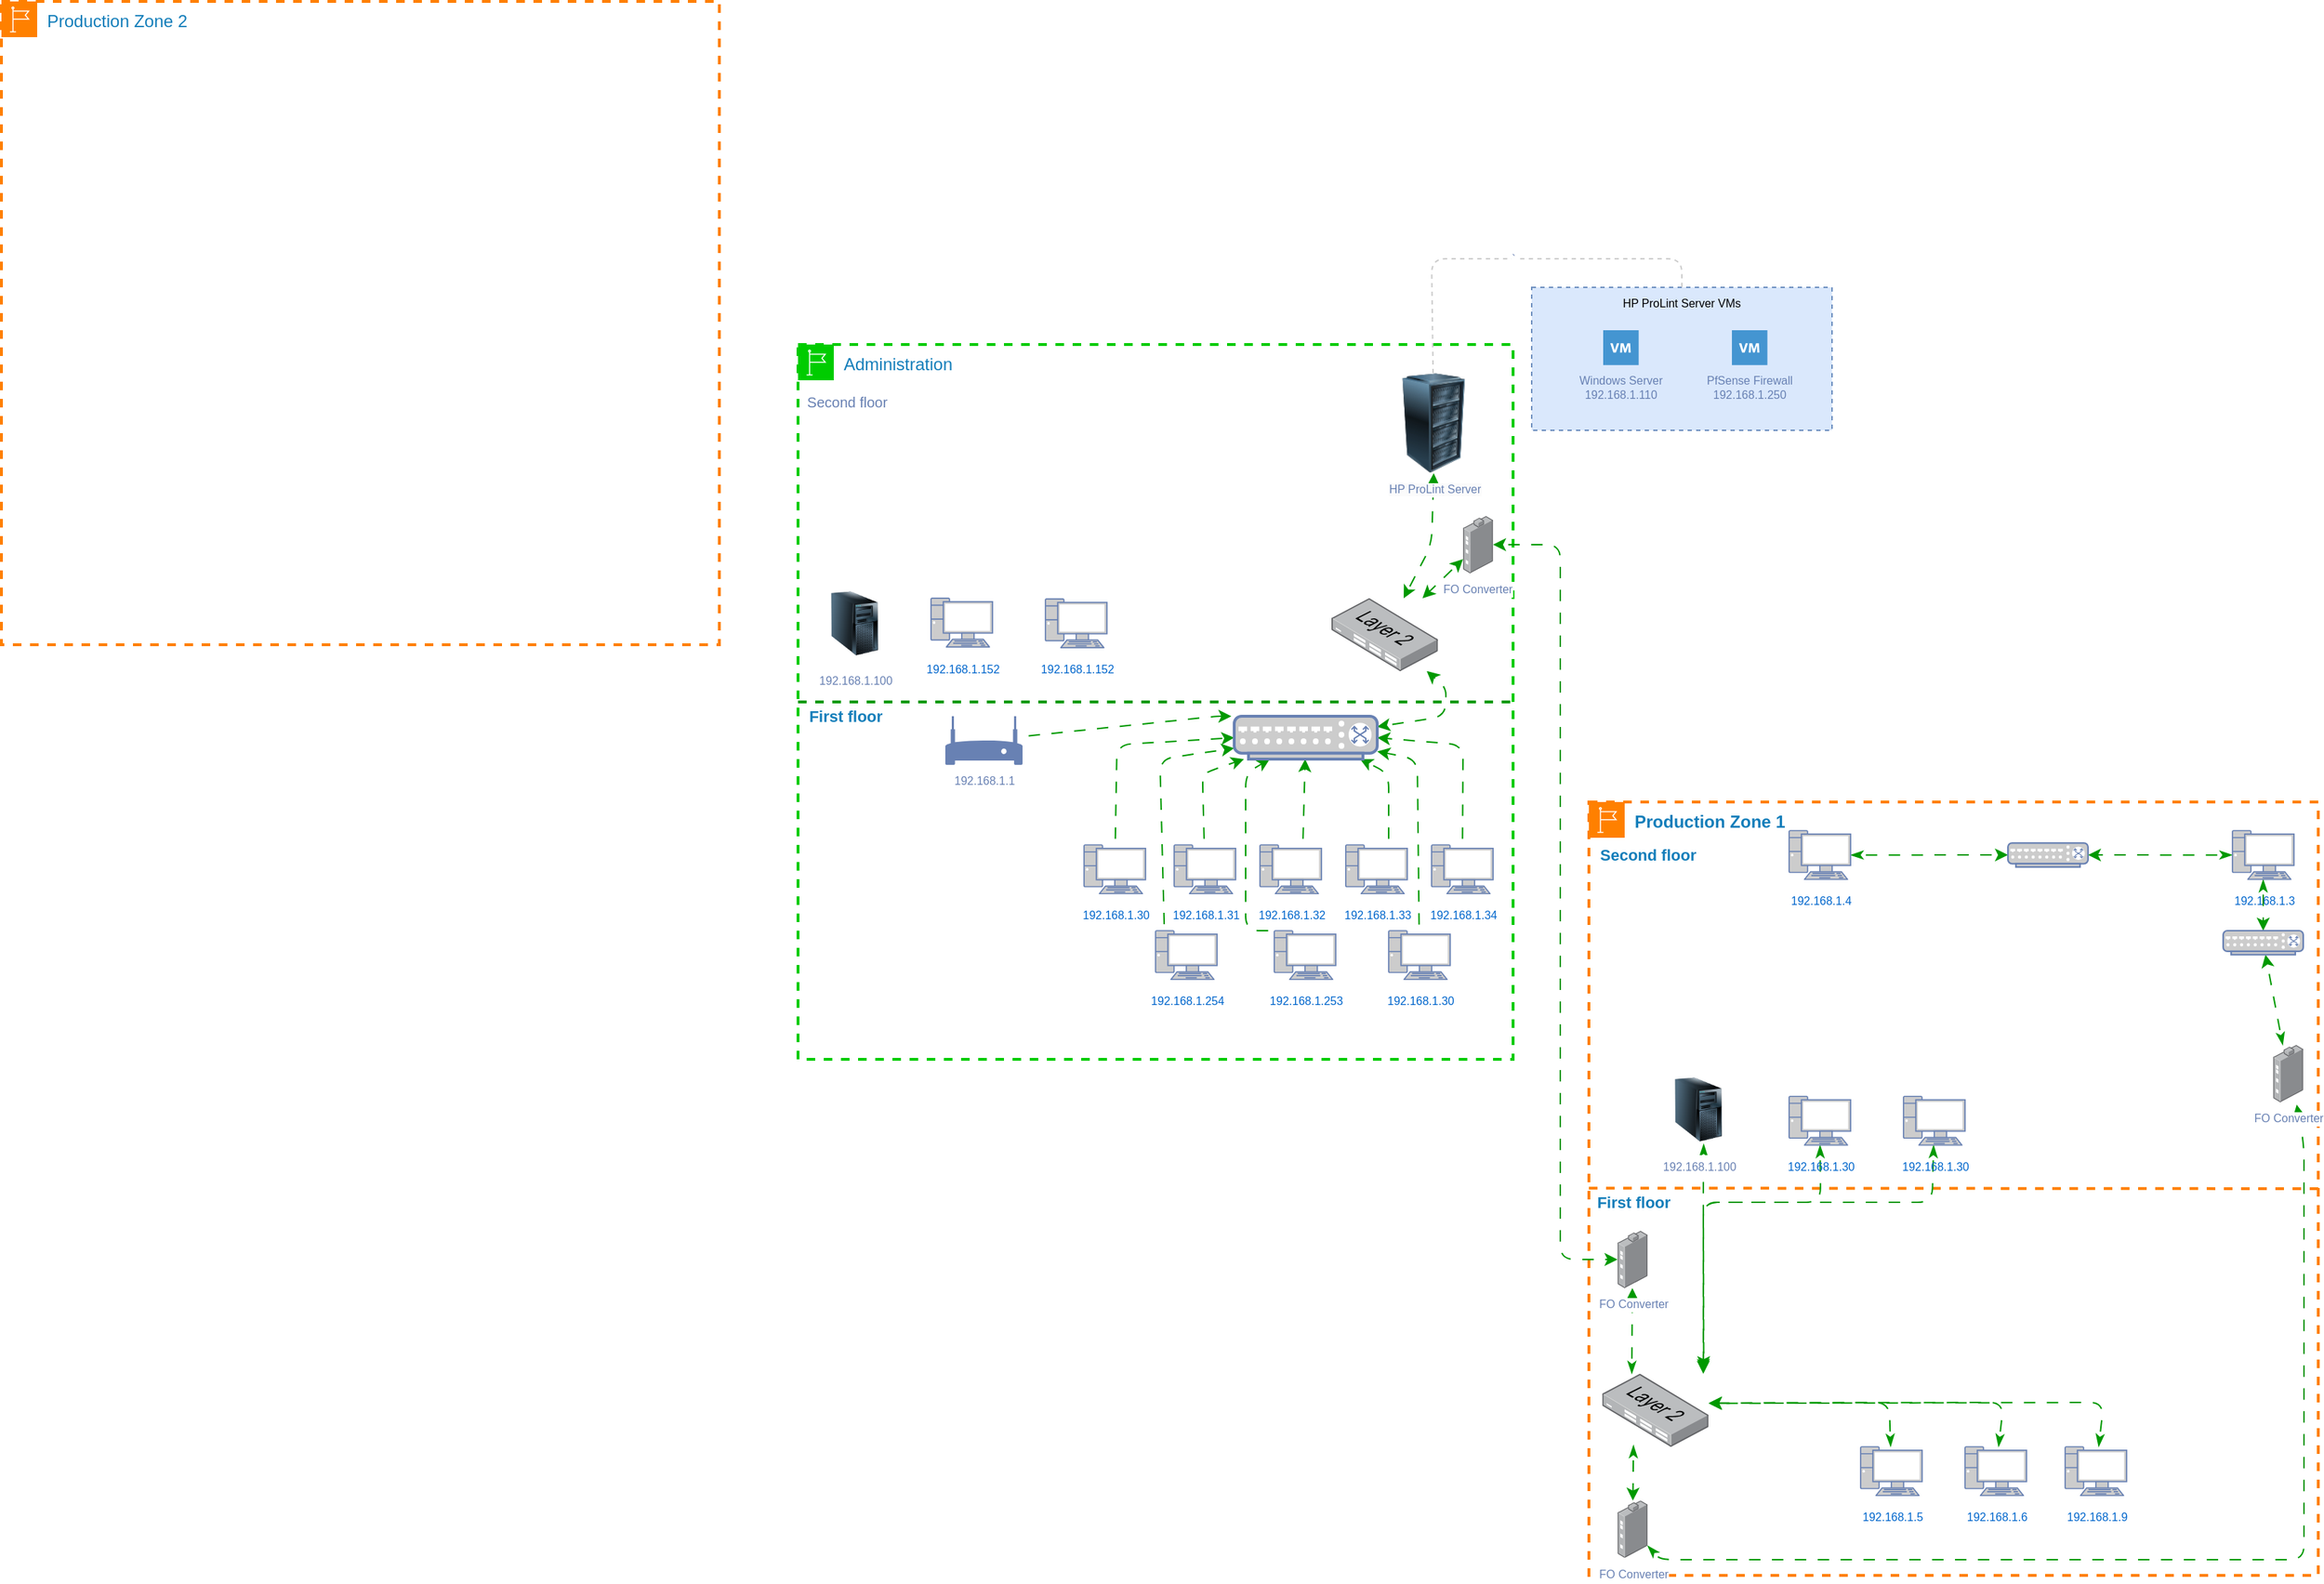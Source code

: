 <mxfile>
    <diagram id="b69kcNjZrIqU78OAnbbE" name="Page-1">
        <mxGraphModel dx="956" dy="537" grid="1" gridSize="10" guides="1" tooltips="1" connect="1" arrows="1" fold="1" page="1" pageScale="1" pageWidth="1654" pageHeight="1169" math="0" shadow="0">
            <root>
                <mxCell id="0"/>
                <mxCell id="1" parent="0"/>
                <mxCell id="2" value="Administration" style="points=[[0,0],[0.25,0],[0.5,0],[0.75,0],[1,0],[1,0.25],[1,0.5],[1,0.75],[1,1],[0.75,1],[0.5,1],[0.25,1],[0,1],[0,0.75],[0,0.5],[0,0.25]];outlineConnect=0;gradientColor=none;html=1;whiteSpace=wrap;fontSize=12;fontStyle=0;container=1;pointerEvents=0;collapsible=0;recursiveResize=0;shape=mxgraph.aws4.group;grIcon=mxgraph.aws4.group_region;strokeColor=#00CC00;fillColor=none;verticalAlign=top;align=left;spacingLeft=30;fontColor=#147EBA;dashed=1;strokeWidth=2;" parent="1" vertex="1">
                    <mxGeometry x="577" y="260" width="500" height="500" as="geometry"/>
                </mxCell>
                <mxCell id="24" style="edgeStyle=none;html=1;entryX=0;entryY=0.5;entryDx=0;entryDy=0;entryPerimeter=0;fontSize=8;strokeColor=#009900;flowAnimation=1;" parent="2" source="7" target="23" edge="1">
                    <mxGeometry relative="1" as="geometry">
                        <Array as="points">
                            <mxPoint x="223" y="280"/>
                        </Array>
                    </mxGeometry>
                </mxCell>
                <mxCell id="34" value="" style="edgeStyle=none;html=1;fontSize=8;strokeColor=#009900;flowAnimation=1;" parent="2" source="16" target="23" edge="1">
                    <mxGeometry relative="1" as="geometry">
                        <Array as="points">
                            <mxPoint x="413" y="350"/>
                            <mxPoint x="413" y="300"/>
                            <mxPoint x="393" y="290"/>
                        </Array>
                    </mxGeometry>
                </mxCell>
                <mxCell id="28" style="edgeStyle=none;html=1;entryX=1;entryY=0.5;entryDx=0;entryDy=0;entryPerimeter=0;fontSize=8;strokeColor=#009900;flowAnimation=1;" parent="2" source="17" target="23" edge="1">
                    <mxGeometry relative="1" as="geometry">
                        <Array as="points">
                            <mxPoint x="465" y="280"/>
                        </Array>
                    </mxGeometry>
                </mxCell>
                <mxCell id="25" value="" style="edgeStyle=none;html=1;fontSize=8;strokeColor=#009900;flowAnimation=1;" parent="2" source="19" target="23" edge="1">
                    <mxGeometry relative="1" as="geometry">
                        <Array as="points">
                            <mxPoint x="283" y="310"/>
                            <mxPoint x="283" y="300"/>
                        </Array>
                    </mxGeometry>
                </mxCell>
                <mxCell id="32" style="edgeStyle=none;html=1;fontSize=8;exitX=0;exitY=0;exitDx=0;exitDy=0;exitPerimeter=0;strokeColor=#009900;flowAnimation=1;" parent="2" source="20" target="23" edge="1">
                    <mxGeometry relative="1" as="geometry">
                        <Array as="points">
                            <mxPoint x="313" y="410"/>
                            <mxPoint x="313" y="300"/>
                        </Array>
                    </mxGeometry>
                </mxCell>
                <mxCell id="33" style="edgeStyle=none;html=1;fontSize=8;strokeColor=#009900;flowAnimation=1;" parent="2" source="21" target="23" edge="1">
                    <mxGeometry relative="1" as="geometry">
                        <Array as="points">
                            <mxPoint x="433" y="290"/>
                        </Array>
                    </mxGeometry>
                </mxCell>
                <mxCell id="31" style="edgeStyle=none;html=1;fontSize=8;exitX=0.143;exitY=-0.008;exitDx=0;exitDy=0;exitPerimeter=0;strokeColor=#009900;flowAnimation=1;" parent="2" source="22" target="23" edge="1">
                    <mxGeometry relative="1" as="geometry">
                        <Array as="points">
                            <mxPoint x="253" y="290"/>
                        </Array>
                    </mxGeometry>
                </mxCell>
                <mxCell id="37" value="&lt;font color=&quot;#6881b3&quot;&gt;192.168.1.1&lt;br&gt;&lt;/font&gt;" style="sketch=0;pointerEvents=1;shadow=0;dashed=0;html=1;strokeColor=none;fillColor=#6881B3;labelPosition=center;verticalLabelPosition=bottom;verticalAlign=top;outlineConnect=0;align=center;shape=mxgraph.office.devices.modem;strokeWidth=2;fontSize=8;fontColor=#00CC00;" parent="2" vertex="1">
                    <mxGeometry x="103" y="260" width="54" height="34" as="geometry"/>
                </mxCell>
                <mxCell id="50" value="" style="points=[];aspect=fixed;html=1;align=center;shadow=0;dashed=0;image;image=img/lib/allied_telesis/switch/Switch_24_port_L2.svg;" parent="2" vertex="1">
                    <mxGeometry x="373" y="177.44" width="74.4" height="51" as="geometry"/>
                </mxCell>
                <mxCell id="55" value="&lt;font style=&quot;font-size: 8px;&quot; color=&quot;#6881b3&quot;&gt;192.168.1.100&lt;/font&gt;" style="image;html=1;image=img/lib/clip_art/computers/Server_Tower_128x128.png" parent="2" vertex="1">
                    <mxGeometry x="23" y="170" width="33" height="50" as="geometry"/>
                </mxCell>
                <mxCell id="56" value="Second&amp;nbsp;floor" style="edgeLabel;html=1;align=center;verticalAlign=middle;resizable=0;points=[];fontSize=10;fontColor=#6881B3;" parent="2" vertex="1" connectable="0">
                    <mxGeometry x="13.004" y="240" as="geometry">
                        <mxPoint x="21" y="-200" as="offset"/>
                    </mxGeometry>
                </mxCell>
                <mxCell id="85" style="edgeStyle=none;html=1;exitX=0.5;exitY=1;exitDx=0;exitDy=0;strokeColor=#009900;startArrow=classic;startFill=1;endArrow=classic;endFill=1;flowAnimation=1;" edge="1" parent="2" source="57" target="50">
                    <mxGeometry relative="1" as="geometry">
                        <Array as="points">
                            <mxPoint x="443" y="140"/>
                        </Array>
                    </mxGeometry>
                </mxCell>
                <mxCell id="57" value="&lt;span style=&quot;background-color: rgb(251, 251, 251);&quot;&gt;HP ProLint Server&lt;br&gt;&lt;/span&gt;" style="image;html=1;image=img/lib/clip_art/computers/Server_Rack_128x128.png;fontSize=8;fontColor=#6881B3;" parent="2" vertex="1">
                    <mxGeometry x="403" y="20" width="83" height="70" as="geometry"/>
                </mxCell>
                <mxCell id="82" value="" style="edgeStyle=none;html=1;strokeColor=#009900;startArrow=classic;startFill=1;endArrow=classic;endFill=1;flowAnimation=1;" edge="1" parent="2" source="63" target="50">
                    <mxGeometry relative="1" as="geometry"/>
                </mxCell>
                <mxCell id="63" value="FO Converter" style="points=[];aspect=fixed;html=1;align=center;shadow=0;dashed=0;image;image=img/lib/allied_telesis/media_converters/Industrial_Media_Converter.svg;fontSize=8;fontColor=#6881B3;rotation=0;flipV=0;flipH=0;" parent="2" vertex="1">
                    <mxGeometry x="464.95" y="120" width="21.05" height="40" as="geometry"/>
                </mxCell>
                <mxCell id="75" value="&lt;font style=&quot;font-size: 8px;&quot;&gt;192.168.1.152&lt;br&gt;&lt;/font&gt;" style="fontColor=#0066CC;verticalAlign=top;verticalLabelPosition=bottom;labelPosition=center;align=center;html=1;outlineConnect=0;fillColor=#CCCCCC;strokeColor=#6881B3;gradientColor=none;gradientDirection=north;strokeWidth=2;shape=mxgraph.networks.pc;fontSize=12;" vertex="1" parent="2">
                    <mxGeometry x="93" y="177.44" width="43" height="34.13" as="geometry"/>
                </mxCell>
                <mxCell id="96" value="&lt;font style=&quot;font-size: 8px;&quot;&gt;192.168.1.152&lt;br&gt;&lt;/font&gt;" style="fontColor=#0066CC;verticalAlign=top;verticalLabelPosition=bottom;labelPosition=center;align=center;html=1;outlineConnect=0;fillColor=#CCCCCC;strokeColor=#6881B3;gradientColor=none;gradientDirection=north;strokeWidth=2;shape=mxgraph.networks.pc;fontSize=12;" vertex="1" parent="2">
                    <mxGeometry x="173" y="177.93" width="43" height="34.13" as="geometry"/>
                </mxCell>
                <mxCell id="5" value="&lt;b&gt;Production Zone 1&lt;/b&gt;" style="points=[[0,0],[0.25,0],[0.5,0],[0.75,0],[1,0],[1,0.25],[1,0.5],[1,0.75],[1,1],[0.75,1],[0.5,1],[0.25,1],[0,1],[0,0.75],[0,0.5],[0,0.25]];outlineConnect=0;gradientColor=none;html=1;whiteSpace=wrap;fontSize=12;fontStyle=0;container=1;pointerEvents=0;collapsible=0;recursiveResize=0;shape=mxgraph.aws4.group;grIcon=mxgraph.aws4.group_region;strokeColor=#FF8000;fillColor=none;verticalAlign=top;align=left;spacingLeft=30;fontColor=#147EBA;dashed=1;strokeWidth=2;" parent="1" vertex="1">
                    <mxGeometry x="1130" y="580" width="510" height="541" as="geometry"/>
                </mxCell>
                <mxCell id="107" value="" style="edgeStyle=none;html=1;strokeColor=#009900;fontSize=11;fontColor=#147EBA;startArrow=classicThin;startFill=1;endArrow=classic;endFill=1;flowAnimation=1;" edge="1" parent="5" source="68" target="73">
                    <mxGeometry relative="1" as="geometry">
                        <Array as="points">
                            <mxPoint x="30" y="400"/>
                        </Array>
                    </mxGeometry>
                </mxCell>
                <mxCell id="110" value="" style="edgeStyle=none;html=1;strokeColor=#009900;fontSize=11;fontColor=#147EBA;startArrow=classicThin;startFill=1;endArrow=classic;endFill=1;exitX=0.294;exitY=0.978;exitDx=0;exitDy=0;exitPerimeter=0;flowAnimation=1;" edge="1" parent="5" source="68" target="100">
                    <mxGeometry relative="1" as="geometry"/>
                </mxCell>
                <mxCell id="68" value="" style="points=[];aspect=fixed;html=1;align=center;shadow=0;dashed=0;image;image=img/lib/allied_telesis/switch/Switch_24_port_L2.svg;" parent="5" vertex="1">
                    <mxGeometry x="9.3" y="400" width="74.4" height="51" as="geometry"/>
                </mxCell>
                <mxCell id="111" style="edgeStyle=none;html=1;strokeColor=#009900;fontSize=11;fontColor=#147EBA;startArrow=classicThin;startFill=1;endArrow=classic;endFill=1;flowAnimation=1;entryX=1.004;entryY=0.405;entryDx=0;entryDy=0;entryPerimeter=0;" edge="1" parent="5" source="67" target="68">
                    <mxGeometry relative="1" as="geometry">
                        <Array as="points">
                            <mxPoint x="210" y="420"/>
                        </Array>
                    </mxGeometry>
                </mxCell>
                <mxCell id="67" value="&lt;font style=&quot;font-size: 8px;&quot;&gt;192.168.1.5&lt;/font&gt;" style="fontColor=#0066CC;verticalAlign=top;verticalLabelPosition=bottom;labelPosition=center;align=center;html=1;outlineConnect=0;fillColor=#CCCCCC;strokeColor=#6881B3;gradientColor=none;gradientDirection=north;strokeWidth=2;shape=mxgraph.networks.pc;fontSize=12;" parent="5" vertex="1">
                    <mxGeometry x="190.0" y="451" width="43" height="34.13" as="geometry"/>
                </mxCell>
                <mxCell id="114" style="edgeStyle=none;html=1;strokeColor=#009900;fontSize=11;fontColor=#147EBA;startArrow=classicThin;startFill=1;endArrow=classic;endFill=1;flowAnimation=1;entryX=0.954;entryY=-0.064;entryDx=0;entryDy=0;entryPerimeter=0;exitX=0.614;exitY=0.983;exitDx=0;exitDy=0;exitPerimeter=0;" edge="1" parent="5" source="72" target="68">
                    <mxGeometry relative="1" as="geometry">
                        <Array as="points">
                            <mxPoint x="80" y="270"/>
                        </Array>
                    </mxGeometry>
                </mxCell>
                <mxCell id="72" value="&lt;font style=&quot;font-size: 8px;&quot; color=&quot;#6881b3&quot;&gt;192.168.1.100&lt;/font&gt;" style="image;html=1;image=img/lib/clip_art/computers/Server_Tower_128x128.png" vertex="1" parent="5">
                    <mxGeometry x="60" y="190" width="33" height="50" as="geometry"/>
                </mxCell>
                <mxCell id="73" value="FO Converter" style="points=[];aspect=fixed;html=1;align=center;shadow=0;dashed=0;image;image=img/lib/allied_telesis/media_converters/Industrial_Media_Converter.svg;fontSize=8;fontColor=#6881B3;rotation=0;flipV=0;flipH=0;" vertex="1" parent="5">
                    <mxGeometry x="20" y="300" width="21.05" height="40" as="geometry"/>
                </mxCell>
                <mxCell id="86" value="" style="endArrow=none;html=1;strokeColor=#FF8000;fontSize=8;fontColor=#6881B3;exitX=0;exitY=0.5;exitDx=0;exitDy=0;dashed=1;endSize=6;strokeWidth=2;entryX=1;entryY=0.5;entryDx=0;entryDy=0;" edge="1" parent="5" target="5">
                    <mxGeometry width="50" height="50" relative="1" as="geometry">
                        <mxPoint y="270.08" as="sourcePoint"/>
                        <mxPoint x="503" y="270.08" as="targetPoint"/>
                    </mxGeometry>
                </mxCell>
                <mxCell id="87" value="&lt;font color=&quot;#147eba&quot; style=&quot;font-size: 11px;&quot;&gt;&lt;b style=&quot;font-size: 11px;&quot;&gt;First floor&lt;/b&gt;&lt;/font&gt;" style="edgeLabel;html=1;align=center;verticalAlign=middle;resizable=0;points=[];fontSize=11;fontColor=#6881B3;" vertex="1" connectable="0" parent="86">
                    <mxGeometry x="-0.706" y="-3" relative="1" as="geometry">
                        <mxPoint x="-44" y="7" as="offset"/>
                    </mxGeometry>
                </mxCell>
                <mxCell id="115" style="edgeStyle=none;html=1;strokeColor=#009900;fontSize=11;fontColor=#147EBA;startArrow=classicThin;startFill=1;endArrow=classic;endFill=1;flowAnimation=1;entryX=0.952;entryY=-0.026;entryDx=0;entryDy=0;entryPerimeter=0;" edge="1" parent="5" source="91" target="68">
                    <mxGeometry relative="1" as="geometry">
                        <mxPoint x="70" y="400" as="targetPoint"/>
                        <Array as="points">
                            <mxPoint x="162" y="280"/>
                            <mxPoint x="80" y="280"/>
                        </Array>
                    </mxGeometry>
                </mxCell>
                <mxCell id="91" value="&lt;font style=&quot;font-size: 8px;&quot;&gt;192.168.1.30&lt;/font&gt;" style="fontColor=#0066CC;verticalAlign=top;verticalLabelPosition=bottom;labelPosition=center;align=center;html=1;outlineConnect=0;fillColor=#CCCCCC;strokeColor=#6881B3;gradientColor=none;gradientDirection=north;strokeWidth=2;shape=mxgraph.networks.pc;fontSize=12;" vertex="1" parent="5">
                    <mxGeometry x="140.0" y="205.87" width="43" height="34.13" as="geometry"/>
                </mxCell>
                <mxCell id="116" style="edgeStyle=none;html=1;strokeColor=#009900;fontSize=11;fontColor=#147EBA;startArrow=classicThin;startFill=1;endArrow=classic;endFill=1;flowAnimation=1;" edge="1" parent="5" source="90">
                    <mxGeometry relative="1" as="geometry">
                        <mxPoint x="80" y="400" as="targetPoint"/>
                        <Array as="points">
                            <mxPoint x="240" y="280"/>
                            <mxPoint x="80" y="280"/>
                        </Array>
                    </mxGeometry>
                </mxCell>
                <mxCell id="90" value="&lt;font style=&quot;font-size: 8px;&quot;&gt;192.168.1.30&lt;/font&gt;" style="fontColor=#0066CC;verticalAlign=top;verticalLabelPosition=bottom;labelPosition=center;align=center;html=1;outlineConnect=0;fillColor=#CCCCCC;strokeColor=#6881B3;gradientColor=none;gradientDirection=north;strokeWidth=2;shape=mxgraph.networks.pc;fontSize=12;" vertex="1" parent="5">
                    <mxGeometry x="220.0" y="205.87" width="43" height="34.13" as="geometry"/>
                </mxCell>
                <mxCell id="98" value="" style="edgeStyle=none;html=1;strokeColor=#009900;fontSize=11;fontColor=#147EBA;startArrow=classicThin;startFill=1;endArrow=classic;endFill=1;flowAnimation=1;" edge="1" parent="5" source="89" target="97">
                    <mxGeometry relative="1" as="geometry"/>
                </mxCell>
                <mxCell id="89" value="&lt;font style=&quot;font-size: 8px;&quot;&gt;192.168.1.4&lt;br&gt;&lt;/font&gt;" style="fontColor=#0066CC;verticalAlign=top;verticalLabelPosition=bottom;labelPosition=center;align=center;html=1;outlineConnect=0;fillColor=#CCCCCC;strokeColor=#6881B3;gradientColor=none;gradientDirection=north;strokeWidth=2;shape=mxgraph.networks.pc;fontSize=12;" vertex="1" parent="5">
                    <mxGeometry x="140" y="20" width="43" height="34.13" as="geometry"/>
                </mxCell>
                <mxCell id="99" value="" style="edgeStyle=none;html=1;strokeColor=#009900;fontSize=11;fontColor=#147EBA;startArrow=classicThin;startFill=1;endArrow=classic;endFill=1;flowAnimation=1;" edge="1" parent="5" source="88" target="97">
                    <mxGeometry relative="1" as="geometry"/>
                </mxCell>
                <mxCell id="103" value="" style="edgeStyle=none;html=1;strokeColor=#009900;fontSize=11;fontColor=#147EBA;startArrow=classicThin;startFill=1;endArrow=classic;endFill=1;flowAnimation=1;" edge="1" parent="5" source="88" target="102">
                    <mxGeometry relative="1" as="geometry"/>
                </mxCell>
                <mxCell id="88" value="&lt;font style=&quot;font-size: 8px;&quot;&gt;192.168.1.3&lt;/font&gt;" style="fontColor=#0066CC;verticalAlign=top;verticalLabelPosition=bottom;labelPosition=center;align=center;html=1;outlineConnect=0;fillColor=#CCCCCC;strokeColor=#6881B3;gradientColor=none;gradientDirection=north;strokeWidth=2;shape=mxgraph.networks.pc;fontSize=12;" vertex="1" parent="5">
                    <mxGeometry x="450" y="20" width="43" height="34.13" as="geometry"/>
                </mxCell>
                <mxCell id="113" style="edgeStyle=none;html=1;strokeColor=#009900;fontSize=11;fontColor=#147EBA;startArrow=classicThin;startFill=1;endArrow=classic;endFill=1;flowAnimation=1;entryX=0.999;entryY=0.405;entryDx=0;entryDy=0;entryPerimeter=0;" edge="1" parent="5" source="93" target="68">
                    <mxGeometry relative="1" as="geometry">
                        <Array as="points">
                            <mxPoint x="360" y="420"/>
                        </Array>
                    </mxGeometry>
                </mxCell>
                <mxCell id="93" value="&lt;font style=&quot;font-size: 8px;&quot;&gt;192.168.1.9&lt;/font&gt;" style="fontColor=#0066CC;verticalAlign=top;verticalLabelPosition=bottom;labelPosition=center;align=center;html=1;outlineConnect=0;fillColor=#CCCCCC;strokeColor=#6881B3;gradientColor=none;gradientDirection=north;strokeWidth=2;shape=mxgraph.networks.pc;fontSize=12;" vertex="1" parent="5">
                    <mxGeometry x="333" y="451" width="43" height="34.13" as="geometry"/>
                </mxCell>
                <mxCell id="92" value="&lt;font style=&quot;font-size: 8px;&quot;&gt;192.168.1.6&lt;/font&gt;" style="fontColor=#0066CC;verticalAlign=top;verticalLabelPosition=bottom;labelPosition=center;align=center;html=1;outlineConnect=0;fillColor=#CCCCCC;strokeColor=#6881B3;gradientColor=none;gradientDirection=north;strokeWidth=2;shape=mxgraph.networks.pc;fontSize=12;" vertex="1" parent="5">
                    <mxGeometry x="263" y="451" width="43" height="34.13" as="geometry"/>
                </mxCell>
                <mxCell id="97" value="" style="fontColor=#0066CC;verticalAlign=top;verticalLabelPosition=bottom;labelPosition=center;align=center;html=1;outlineConnect=0;fillColor=#CCCCCC;strokeColor=#6881B3;gradientColor=none;gradientDirection=north;strokeWidth=2;shape=mxgraph.networks.switch;fontSize=8;" vertex="1" parent="5">
                    <mxGeometry x="293" y="28.66" width="56" height="16.8" as="geometry"/>
                </mxCell>
                <mxCell id="105" style="edgeStyle=none;html=1;entryX=0.783;entryY=1.041;entryDx=0;entryDy=0;entryPerimeter=0;strokeColor=#009900;fontSize=11;fontColor=#147EBA;startArrow=classicThin;startFill=1;endArrow=classic;endFill=1;flowAnimation=1;" edge="1" parent="5" source="100" target="101">
                    <mxGeometry relative="1" as="geometry">
                        <Array as="points">
                            <mxPoint x="50" y="530"/>
                            <mxPoint x="500" y="530"/>
                            <mxPoint x="500" y="240"/>
                        </Array>
                    </mxGeometry>
                </mxCell>
                <mxCell id="100" value="FO Converter" style="points=[];aspect=fixed;html=1;align=center;shadow=0;dashed=0;image;image=img/lib/allied_telesis/media_converters/Industrial_Media_Converter.svg;fontSize=8;fontColor=#6881B3;rotation=0;flipV=0;flipH=0;" vertex="1" parent="5">
                    <mxGeometry x="20" y="488.63" width="21.05" height="40" as="geometry"/>
                </mxCell>
                <mxCell id="104" value="" style="edgeStyle=none;html=1;strokeColor=#009900;fontSize=11;fontColor=#147EBA;startArrow=classicThin;startFill=1;endArrow=classic;endFill=1;flowAnimation=1;" edge="1" parent="5" source="101" target="102">
                    <mxGeometry relative="1" as="geometry"/>
                </mxCell>
                <mxCell id="101" value="FO Converter" style="points=[];aspect=fixed;html=1;align=center;shadow=0;dashed=0;image;image=img/lib/allied_telesis/media_converters/Industrial_Media_Converter.svg;fontSize=8;fontColor=#6881B3;rotation=0;flipV=0;flipH=0;" vertex="1" parent="5">
                    <mxGeometry x="478.45" y="170" width="21.05" height="40" as="geometry"/>
                </mxCell>
                <mxCell id="102" value="" style="fontColor=#0066CC;verticalAlign=top;verticalLabelPosition=bottom;labelPosition=center;align=center;html=1;outlineConnect=0;fillColor=#CCCCCC;strokeColor=#6881B3;gradientColor=none;gradientDirection=north;strokeWidth=2;shape=mxgraph.networks.switch;fontSize=8;" vertex="1" parent="5">
                    <mxGeometry x="443.5" y="90" width="56" height="16.8" as="geometry"/>
                </mxCell>
                <mxCell id="112" style="edgeStyle=none;html=1;strokeColor=#009900;fontSize=11;fontColor=#147EBA;startArrow=classicThin;startFill=1;endArrow=classic;endFill=1;flowAnimation=1;entryX=1.004;entryY=0.399;entryDx=0;entryDy=0;entryPerimeter=0;" edge="1" parent="5" source="92" target="68">
                    <mxGeometry relative="1" as="geometry">
                        <mxPoint x="80" y="430" as="targetPoint"/>
                        <Array as="points">
                            <mxPoint x="290" y="420"/>
                        </Array>
                    </mxGeometry>
                </mxCell>
                <mxCell id="117" value="&lt;font color=&quot;#147eba&quot; style=&quot;font-size: 11px;&quot;&gt;&lt;b style=&quot;font-size: 11px;&quot;&gt;Second floor&lt;/b&gt;&lt;/font&gt;" style="edgeLabel;html=1;align=center;verticalAlign=middle;resizable=0;points=[];fontSize=11;fontColor=#6881B3;" vertex="1" connectable="0" parent="5">
                    <mxGeometry x="41.05" y="37.062" as="geometry"/>
                </mxCell>
                <mxCell id="6" value="Production Zone 2" style="points=[[0,0],[0.25,0],[0.5,0],[0.75,0],[1,0],[1,0.25],[1,0.5],[1,0.75],[1,1],[0.75,1],[0.5,1],[0.25,1],[0,1],[0,0.75],[0,0.5],[0,0.25]];outlineConnect=0;gradientColor=none;html=1;whiteSpace=wrap;fontSize=12;fontStyle=0;container=1;pointerEvents=0;collapsible=0;recursiveResize=0;shape=mxgraph.aws4.group;grIcon=mxgraph.aws4.group_region;strokeColor=#FF8000;fillColor=none;verticalAlign=top;align=left;spacingLeft=30;fontColor=#147EBA;dashed=1;strokeWidth=2;" parent="1" vertex="1">
                    <mxGeometry x="20" y="20" width="502" height="450" as="geometry"/>
                </mxCell>
                <mxCell id="58" value="HP ProLint Server VMs" style="fillColor=#dae8fc;strokeColor=#6c8ebf;dashed=1;verticalAlign=top;fontStyle=0;fontSize=8;" parent="1" vertex="1">
                    <mxGeometry x="1090" y="220" width="210" height="100" as="geometry"/>
                </mxCell>
                <mxCell id="59" value="Windows Server&lt;br&gt;192.168.1.110" style="shadow=0;dashed=0;html=1;strokeColor=none;fillColor=#4495D1;labelPosition=center;verticalLabelPosition=bottom;verticalAlign=top;align=center;outlineConnect=0;shape=mxgraph.veeam.2d.virtual_machine;fontSize=8;fontColor=#6881B3;" parent="1" vertex="1">
                    <mxGeometry x="1140" y="250" width="24.8" height="24.36" as="geometry"/>
                </mxCell>
                <mxCell id="60" value="PfSense Firewall&lt;br&gt;192.168.1.250&lt;br&gt;" style="shadow=0;dashed=0;html=1;strokeColor=none;fillColor=#4495D1;labelPosition=center;verticalLabelPosition=bottom;verticalAlign=top;align=center;outlineConnect=0;shape=mxgraph.veeam.2d.virtual_machine;fontSize=8;fontColor=#6881B3;" parent="1" vertex="1">
                    <mxGeometry x="1230" y="250" width="24.8" height="24.36" as="geometry"/>
                </mxCell>
                <mxCell id="61" value="`" style="edgeStyle=none;rounded=1;jumpStyle=none;html=1;entryX=0.5;entryY=0;entryDx=0;entryDy=0;dashed=1;strokeColor=#CCCCCC;strokeWidth=1;fontSize=8;fontColor=#6881B3;endArrow=none;endFill=0;" parent="1" source="57" target="58" edge="1">
                    <mxGeometry relative="1" as="geometry">
                        <Array as="points">
                            <mxPoint x="1020" y="200"/>
                            <mxPoint x="1195" y="200"/>
                        </Array>
                    </mxGeometry>
                </mxCell>
                <mxCell id="78" style="edgeStyle=none;html=1;strokeColor=#009900;endArrow=classic;endFill=1;startArrow=classic;startFill=1;flowAnimation=1;orthogonalLoop=1;" edge="1" parent="1" source="63" target="73">
                    <mxGeometry relative="1" as="geometry">
                        <Array as="points">
                            <mxPoint x="1110" y="400"/>
                            <mxPoint x="1110" y="900"/>
                        </Array>
                    </mxGeometry>
                </mxCell>
                <mxCell id="35" value="First floor Devices" parent="0"/>
                <mxCell id="7" value="&lt;font style=&quot;font-size: 8px;&quot;&gt;192.168.1.30&lt;/font&gt;" style="fontColor=#0066CC;verticalAlign=top;verticalLabelPosition=bottom;labelPosition=center;align=center;html=1;outlineConnect=0;fillColor=#CCCCCC;strokeColor=#6881B3;gradientColor=none;gradientDirection=north;strokeWidth=2;shape=mxgraph.networks.pc;fontSize=12;" parent="35" vertex="1">
                    <mxGeometry x="777" y="610" width="43" height="34.13" as="geometry"/>
                </mxCell>
                <mxCell id="15" value="&lt;font style=&quot;font-size: 8px;&quot;&gt;192.168.1.32&lt;/font&gt;" style="fontColor=#0066CC;verticalAlign=top;verticalLabelPosition=bottom;labelPosition=center;align=center;html=1;outlineConnect=0;fillColor=#CCCCCC;strokeColor=#6881B3;gradientColor=none;gradientDirection=north;strokeWidth=2;shape=mxgraph.networks.pc;fontSize=12;" parent="35" vertex="1">
                    <mxGeometry x="900" y="610" width="43" height="34.13" as="geometry"/>
                </mxCell>
                <mxCell id="16" value="&lt;font style=&quot;font-size: 8px;&quot;&gt;192.168.1.33&lt;/font&gt;" style="fontColor=#0066CC;verticalAlign=top;verticalLabelPosition=bottom;labelPosition=center;align=center;html=1;outlineConnect=0;fillColor=#CCCCCC;strokeColor=#6881B3;gradientColor=none;gradientDirection=north;strokeWidth=2;shape=mxgraph.networks.pc;fontSize=12;" parent="35" vertex="1">
                    <mxGeometry x="960" y="610" width="43" height="34.13" as="geometry"/>
                </mxCell>
                <mxCell id="17" value="&lt;font style=&quot;font-size: 8px;&quot;&gt;192.168.1.34&lt;/font&gt;" style="fontColor=#0066CC;verticalAlign=top;verticalLabelPosition=bottom;labelPosition=center;align=center;html=1;outlineConnect=0;fillColor=#CCCCCC;strokeColor=#6881B3;gradientColor=none;gradientDirection=north;strokeWidth=2;shape=mxgraph.networks.pc;fontSize=12;" parent="35" vertex="1">
                    <mxGeometry x="1020" y="610" width="43" height="34.13" as="geometry"/>
                </mxCell>
                <mxCell id="19" value="&lt;font style=&quot;font-size: 8px;&quot;&gt;192.168.1.31&lt;/font&gt;" style="fontColor=#0066CC;verticalAlign=top;verticalLabelPosition=bottom;labelPosition=center;align=center;html=1;outlineConnect=0;fillColor=#CCCCCC;strokeColor=#6881B3;gradientColor=none;gradientDirection=north;strokeWidth=2;shape=mxgraph.networks.pc;fontSize=12;" parent="35" vertex="1">
                    <mxGeometry x="840" y="610" width="43" height="34.13" as="geometry"/>
                </mxCell>
                <mxCell id="20" value="&lt;font style=&quot;font-size: 8px;&quot;&gt;192.168.1.253&lt;/font&gt;" style="fontColor=#0066CC;verticalAlign=top;verticalLabelPosition=bottom;labelPosition=center;align=center;html=1;outlineConnect=0;fillColor=#CCCCCC;strokeColor=#6881B3;gradientColor=none;gradientDirection=north;strokeWidth=2;shape=mxgraph.networks.pc;fontSize=12;" parent="35" vertex="1">
                    <mxGeometry x="910" y="670" width="43" height="34.13" as="geometry"/>
                </mxCell>
                <mxCell id="21" value="&lt;font style=&quot;font-size: 8px;&quot;&gt;192.168.1.30&lt;/font&gt;" style="fontColor=#0066CC;verticalAlign=top;verticalLabelPosition=bottom;labelPosition=center;align=center;html=1;outlineConnect=0;fillColor=#CCCCCC;strokeColor=#6881B3;gradientColor=none;gradientDirection=north;strokeWidth=2;shape=mxgraph.networks.pc;fontSize=12;" parent="35" vertex="1">
                    <mxGeometry x="990" y="670" width="43" height="34.13" as="geometry"/>
                </mxCell>
                <mxCell id="22" value="&lt;font style=&quot;font-size: 8px;&quot;&gt;192.168.1.254&lt;/font&gt;" style="fontColor=#0066CC;verticalAlign=top;verticalLabelPosition=bottom;labelPosition=center;align=center;html=1;outlineConnect=0;fillColor=#CCCCCC;strokeColor=#6881B3;gradientColor=none;gradientDirection=north;strokeWidth=2;shape=mxgraph.networks.pc;fontSize=12;" parent="35" vertex="1">
                    <mxGeometry x="827" y="670" width="43" height="34.13" as="geometry"/>
                </mxCell>
                <mxCell id="26" value="" style="edgeStyle=none;html=1;fontSize=8;strokeColor=#009900;flowAnimation=1;" parent="35" target="23" edge="1">
                    <mxGeometry relative="1" as="geometry">
                        <mxPoint x="930" y="610" as="sourcePoint"/>
                    </mxGeometry>
                </mxCell>
                <mxCell id="81" value="" style="edgeStyle=none;html=1;strokeColor=#009900;startArrow=classic;startFill=1;endArrow=classic;endFill=1;flowAnimation=1;" edge="1" parent="35" source="23" target="50">
                    <mxGeometry relative="1" as="geometry">
                        <Array as="points">
                            <mxPoint x="1030" y="520"/>
                            <mxPoint x="1030" y="500"/>
                        </Array>
                    </mxGeometry>
                </mxCell>
                <mxCell id="23" value="" style="fontColor=#0066CC;verticalAlign=top;verticalLabelPosition=bottom;labelPosition=center;align=center;html=1;outlineConnect=0;fillColor=#CCCCCC;strokeColor=#6881B3;gradientColor=none;gradientDirection=north;strokeWidth=2;shape=mxgraph.networks.switch;fontSize=8;" parent="35" vertex="1">
                    <mxGeometry x="882" y="520" width="100" height="30" as="geometry"/>
                </mxCell>
                <mxCell id="38" style="edgeStyle=none;html=1;strokeColor=#009900;fontSize=8;fontColor=#6881B3;flowAnimation=1;" parent="35" source="37" edge="1">
                    <mxGeometry relative="1" as="geometry">
                        <mxPoint x="880" y="520" as="targetPoint"/>
                        <Array as="points">
                            <mxPoint x="870" y="520"/>
                            <mxPoint x="880" y="520"/>
                        </Array>
                    </mxGeometry>
                </mxCell>
                <mxCell id="43" value="" style="endArrow=none;html=1;strokeColor=#009900;fontSize=8;fontColor=#6881B3;exitX=0;exitY=0.5;exitDx=0;exitDy=0;dashed=1;endSize=6;strokeWidth=2;" parent="35" source="2" edge="1">
                    <mxGeometry width="50" height="50" relative="1" as="geometry">
                        <mxPoint x="930" y="520" as="sourcePoint"/>
                        <mxPoint x="1080" y="510" as="targetPoint"/>
                    </mxGeometry>
                </mxCell>
                <mxCell id="44" value="&lt;font style=&quot;font-size: 11px;&quot; color=&quot;#147eba&quot;&gt;&lt;b&gt;First floor&lt;/b&gt;&lt;/font&gt;" style="edgeLabel;html=1;align=center;verticalAlign=middle;resizable=0;points=[];fontSize=10;fontColor=#6881B3;" parent="43" vertex="1" connectable="0">
                    <mxGeometry x="-0.706" y="-3" relative="1" as="geometry">
                        <mxPoint x="-41" y="7" as="offset"/>
                    </mxGeometry>
                </mxCell>
            </root>
        </mxGraphModel>
    </diagram>
</mxfile>